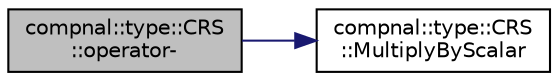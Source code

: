 digraph "compnal::type::CRS::operator-"
{
 // INTERACTIVE_SVG=YES
 // LATEX_PDF_SIZE
  edge [fontname="Helvetica",fontsize="10",labelfontname="Helvetica",labelfontsize="10"];
  node [fontname="Helvetica",fontsize="10",shape=record];
  rankdir="LR";
  Node1 [label="compnal::type::CRS\l::operator-",height=0.2,width=0.4,color="black", fillcolor="grey75", style="filled", fontcolor="black",tooltip="Operator overloading: unary negation operator."];
  Node1 -> Node2 [color="midnightblue",fontsize="10",style="solid",fontname="Helvetica"];
  Node2 [label="compnal::type::CRS\l::MultiplyByScalar",height=0.2,width=0.4,color="black", fillcolor="white", style="filled",URL="$de/d15/structcompnal_1_1type_1_1_c_r_s.html#a318f4f77bbe19e1e082c2c5710afe60c",tooltip=" "];
}
